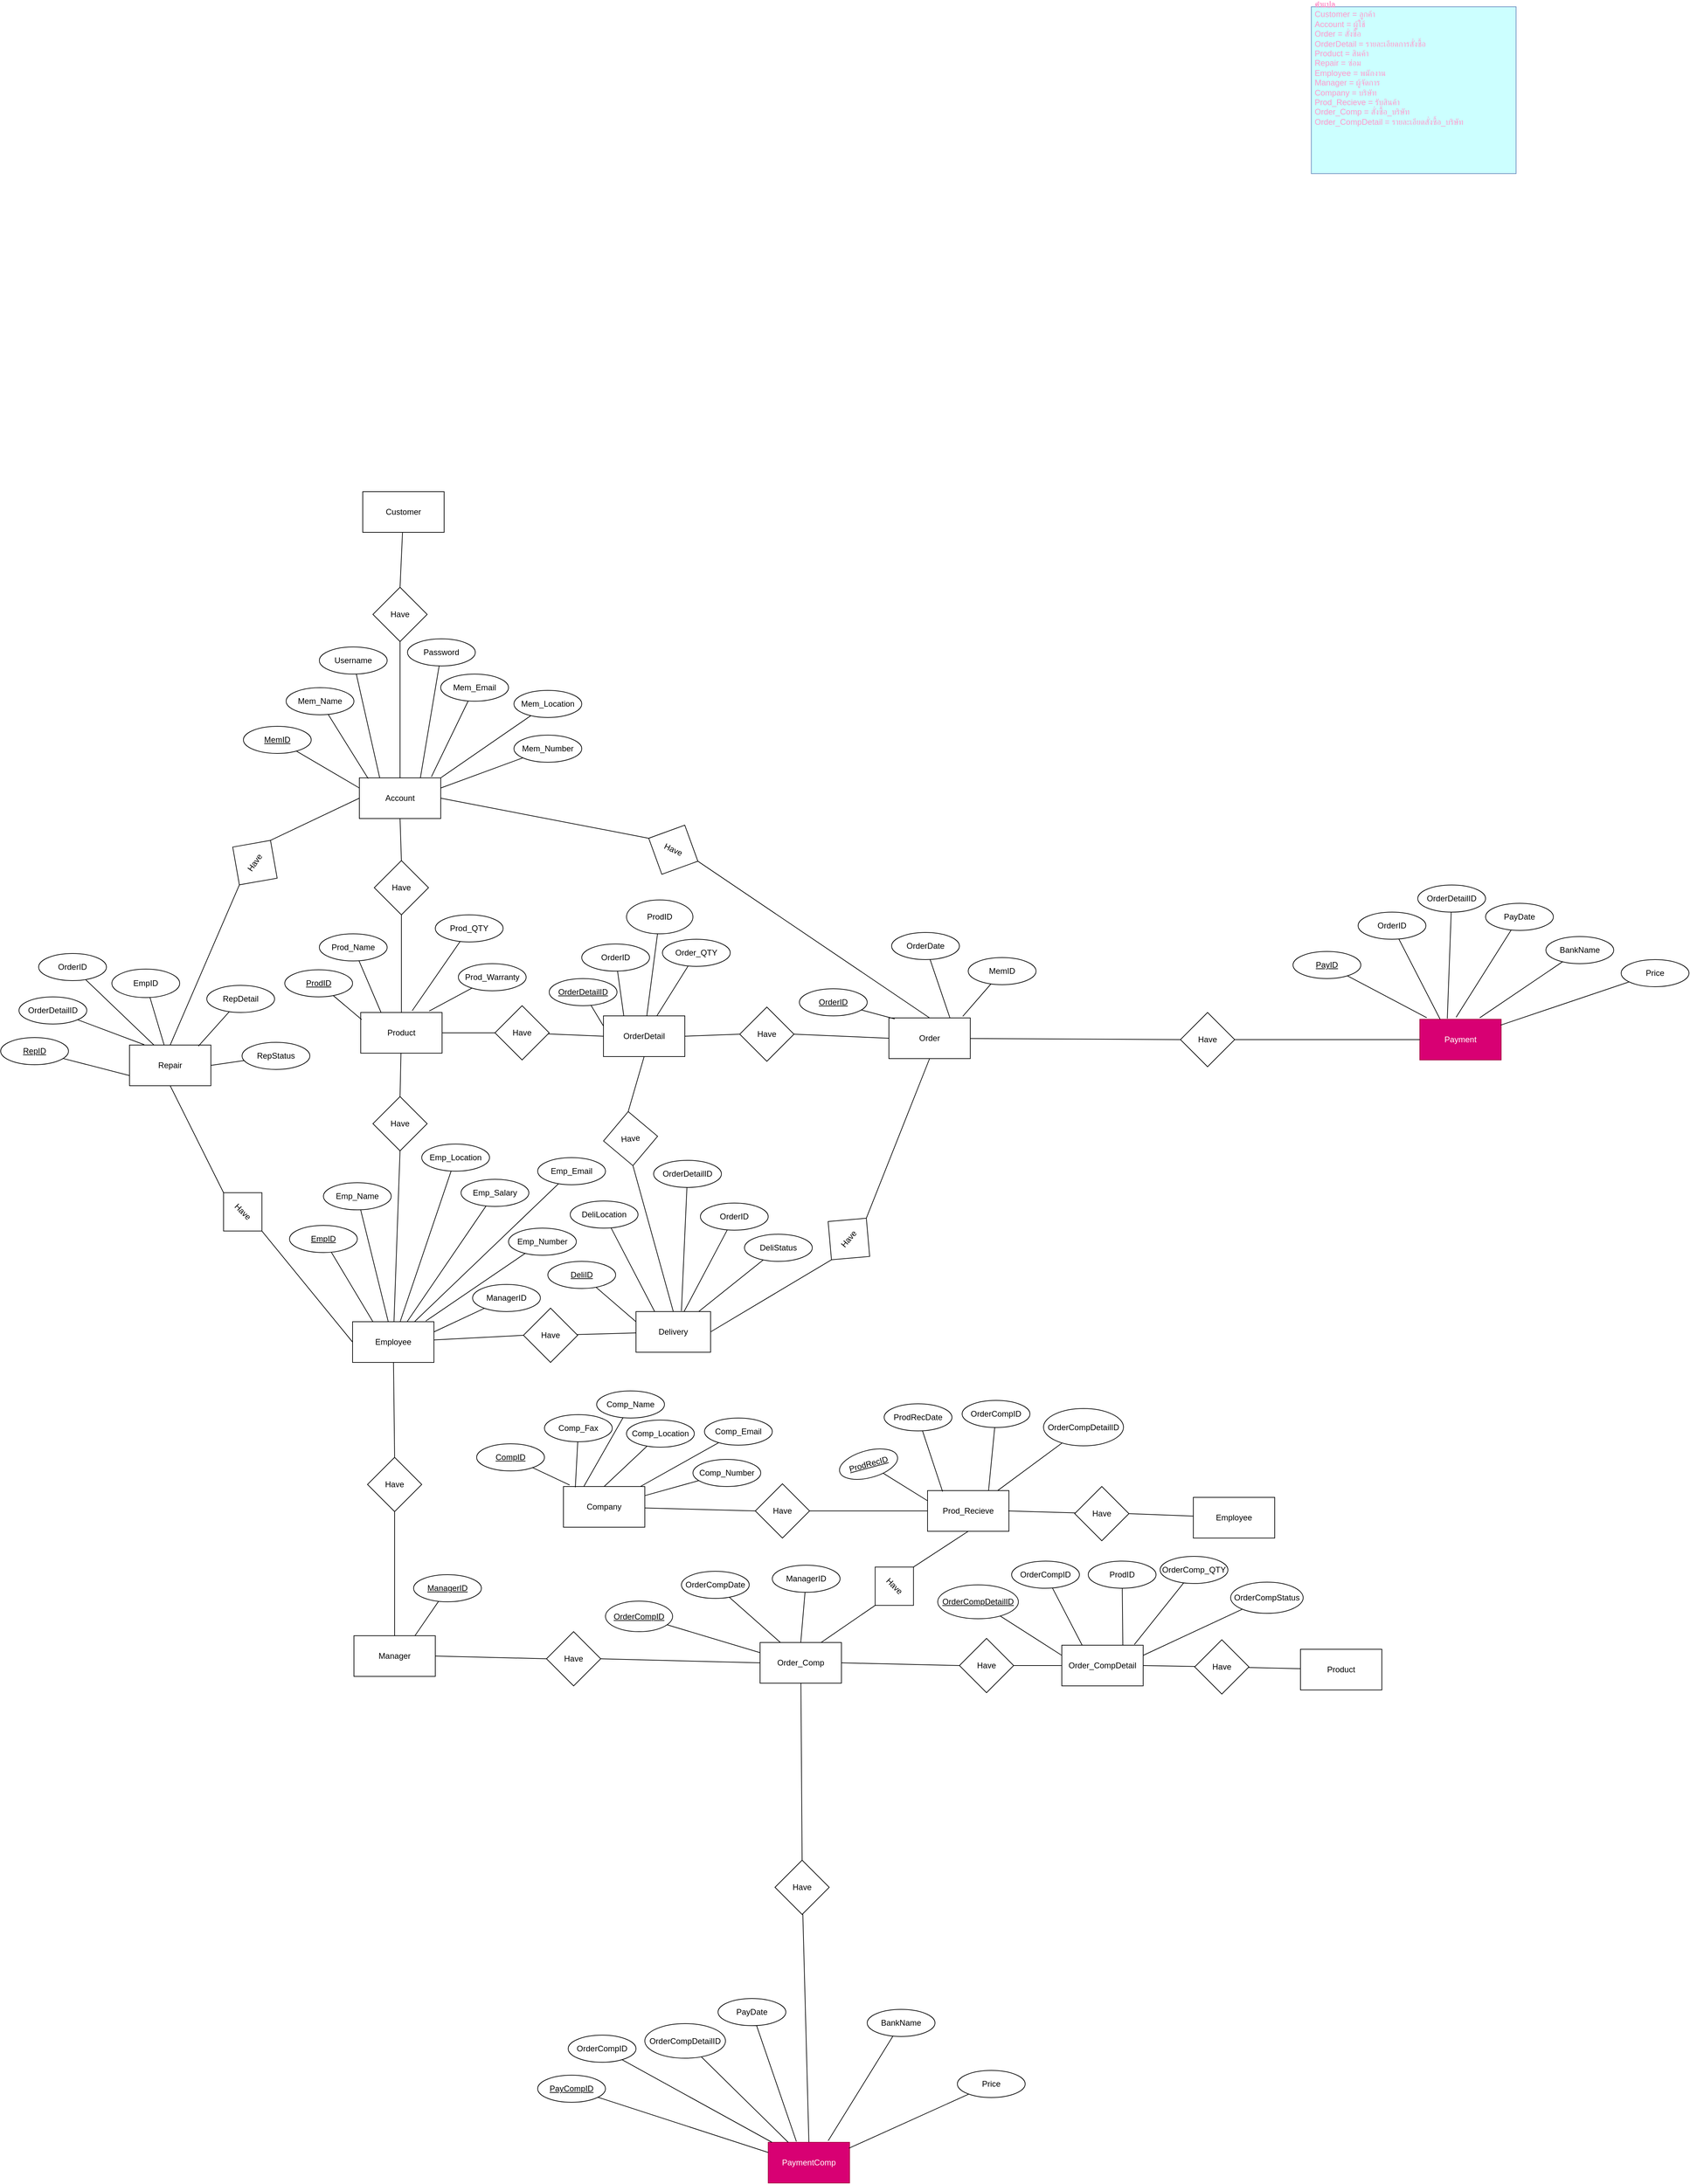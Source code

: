 <mxfile version="14.5.1" type="github">
  <diagram id="R2lEEEUBdFMjLlhIrx00" name="Page-1">
    <mxGraphModel dx="1768" dy="404" grid="0" gridSize="10" guides="1" tooltips="1" connect="1" arrows="1" fold="1" page="1" pageScale="1" pageWidth="850" pageHeight="1100" math="0" shadow="0" extFonts="Permanent Marker^https://fonts.googleapis.com/css?family=Permanent+Marker">
      <root>
        <mxCell id="0" />
        <mxCell id="1" parent="0" />
        <mxCell id="erzUi001Izax6d6wpw4E-4" style="rounded=0;orthogonalLoop=1;jettySize=auto;html=1;entryX=0.5;entryY=0;entryDx=0;entryDy=0;endArrow=none;endFill=0;" parent="1" source="erzUi001Izax6d6wpw4E-1" target="erzUi001Izax6d6wpw4E-2" edge="1">
          <mxGeometry relative="1" as="geometry" />
        </mxCell>
        <mxCell id="erzUi001Izax6d6wpw4E-1" value="Customer" style="rounded=0;whiteSpace=wrap;html=1;" parent="1" vertex="1">
          <mxGeometry x="102" y="1683" width="120" height="60" as="geometry" />
        </mxCell>
        <mxCell id="erzUi001Izax6d6wpw4E-5" style="edgeStyle=none;rounded=0;orthogonalLoop=1;jettySize=auto;html=1;endArrow=none;endFill=0;exitX=0.5;exitY=1;exitDx=0;exitDy=0;" parent="1" source="erzUi001Izax6d6wpw4E-2" target="erzUi001Izax6d6wpw4E-3" edge="1">
          <mxGeometry relative="1" as="geometry" />
        </mxCell>
        <mxCell id="erzUi001Izax6d6wpw4E-2" value="Have" style="rhombus;whiteSpace=wrap;html=1;" parent="1" vertex="1">
          <mxGeometry x="117" y="1824" width="80" height="80" as="geometry" />
        </mxCell>
        <mxCell id="erzUi001Izax6d6wpw4E-24" style="edgeStyle=none;rounded=0;orthogonalLoop=1;jettySize=auto;html=1;entryX=0;entryY=0.5;entryDx=0;entryDy=0;endArrow=none;endFill=0;exitX=1;exitY=0.5;exitDx=0;exitDy=0;" parent="1" source="erzUi001Izax6d6wpw4E-3" target="erzUi001Izax6d6wpw4E-23" edge="1">
          <mxGeometry relative="1" as="geometry">
            <mxPoint x="283" y="2193" as="sourcePoint" />
          </mxGeometry>
        </mxCell>
        <mxCell id="ENSn6PP0rPi9htedMr6S-6" style="edgeStyle=none;rounded=0;orthogonalLoop=1;jettySize=auto;html=1;entryX=0.5;entryY=0;entryDx=0;entryDy=0;endArrow=none;endFill=0;exitX=0.5;exitY=1;exitDx=0;exitDy=0;" parent="1" source="erzUi001Izax6d6wpw4E-3" target="ENSn6PP0rPi9htedMr6S-5" edge="1">
          <mxGeometry relative="1" as="geometry" />
        </mxCell>
        <mxCell id="erzUi001Izax6d6wpw4E-3" value="Account" style="rounded=0;whiteSpace=wrap;html=1;" parent="1" vertex="1">
          <mxGeometry x="97" y="2105" width="120" height="60" as="geometry" />
        </mxCell>
        <mxCell id="erzUi001Izax6d6wpw4E-10" style="edgeStyle=none;rounded=0;orthogonalLoop=1;jettySize=auto;html=1;entryX=0.25;entryY=0;entryDx=0;entryDy=0;endArrow=none;endFill=0;" parent="1" source="erzUi001Izax6d6wpw4E-9" target="erzUi001Izax6d6wpw4E-3" edge="1">
          <mxGeometry relative="1" as="geometry" />
        </mxCell>
        <mxCell id="erzUi001Izax6d6wpw4E-9" value="Username" style="ellipse;whiteSpace=wrap;html=1;align=center;" parent="1" vertex="1">
          <mxGeometry x="38" y="1912" width="100" height="40" as="geometry" />
        </mxCell>
        <mxCell id="erzUi001Izax6d6wpw4E-12" style="edgeStyle=none;rounded=0;orthogonalLoop=1;jettySize=auto;html=1;entryX=0.75;entryY=0;entryDx=0;entryDy=0;endArrow=none;endFill=0;" parent="1" source="erzUi001Izax6d6wpw4E-11" target="erzUi001Izax6d6wpw4E-3" edge="1">
          <mxGeometry relative="1" as="geometry" />
        </mxCell>
        <mxCell id="erzUi001Izax6d6wpw4E-11" value="Password" style="ellipse;whiteSpace=wrap;html=1;align=center;" parent="1" vertex="1">
          <mxGeometry x="168" y="1900" width="100" height="40" as="geometry" />
        </mxCell>
        <mxCell id="erzUi001Izax6d6wpw4E-14" style="edgeStyle=none;rounded=0;orthogonalLoop=1;jettySize=auto;html=1;endArrow=none;endFill=0;entryX=0;entryY=0.25;entryDx=0;entryDy=0;" parent="1" source="erzUi001Izax6d6wpw4E-13" target="erzUi001Izax6d6wpw4E-3" edge="1">
          <mxGeometry relative="1" as="geometry">
            <mxPoint x="122" y="1963" as="targetPoint" />
            <Array as="points" />
          </mxGeometry>
        </mxCell>
        <mxCell id="erzUi001Izax6d6wpw4E-13" value="MemID" style="ellipse;whiteSpace=wrap;html=1;align=center;fontStyle=4" parent="1" vertex="1">
          <mxGeometry x="-74" y="2029" width="100" height="40" as="geometry" />
        </mxCell>
        <mxCell id="erzUi001Izax6d6wpw4E-16" style="edgeStyle=none;rounded=0;orthogonalLoop=1;jettySize=auto;html=1;entryX=0.886;entryY=-0.028;entryDx=0;entryDy=0;endArrow=none;endFill=0;entryPerimeter=0;" parent="1" source="erzUi001Izax6d6wpw4E-15" target="erzUi001Izax6d6wpw4E-3" edge="1">
          <mxGeometry relative="1" as="geometry" />
        </mxCell>
        <mxCell id="erzUi001Izax6d6wpw4E-15" value="Mem_Email" style="ellipse;whiteSpace=wrap;html=1;align=center;" parent="1" vertex="1">
          <mxGeometry x="217" y="1952" width="100" height="40" as="geometry" />
        </mxCell>
        <mxCell id="erzUi001Izax6d6wpw4E-18" style="edgeStyle=none;rounded=0;orthogonalLoop=1;jettySize=auto;html=1;entryX=1;entryY=0;entryDx=0;entryDy=0;endArrow=none;endFill=0;" parent="1" source="erzUi001Izax6d6wpw4E-17" target="erzUi001Izax6d6wpw4E-3" edge="1">
          <mxGeometry relative="1" as="geometry" />
        </mxCell>
        <mxCell id="erzUi001Izax6d6wpw4E-17" value="Mem_Location" style="ellipse;whiteSpace=wrap;html=1;align=center;" parent="1" vertex="1">
          <mxGeometry x="325" y="1976" width="100" height="40" as="geometry" />
        </mxCell>
        <mxCell id="erzUi001Izax6d6wpw4E-20" style="edgeStyle=none;rounded=0;orthogonalLoop=1;jettySize=auto;html=1;entryX=1;entryY=0.25;entryDx=0;entryDy=0;endArrow=none;endFill=0;" parent="1" source="erzUi001Izax6d6wpw4E-19" target="erzUi001Izax6d6wpw4E-3" edge="1">
          <mxGeometry relative="1" as="geometry" />
        </mxCell>
        <mxCell id="erzUi001Izax6d6wpw4E-19" value="Mem_Number" style="ellipse;whiteSpace=wrap;html=1;align=center;" parent="1" vertex="1">
          <mxGeometry x="325" y="2042" width="100" height="40" as="geometry" />
        </mxCell>
        <mxCell id="erzUi001Izax6d6wpw4E-22" style="edgeStyle=none;rounded=0;orthogonalLoop=1;jettySize=auto;html=1;endArrow=none;endFill=0;entryX=0.108;entryY=0.017;entryDx=0;entryDy=0;entryPerimeter=0;" parent="1" source="erzUi001Izax6d6wpw4E-21" target="erzUi001Izax6d6wpw4E-3" edge="1">
          <mxGeometry relative="1" as="geometry">
            <mxPoint x="137" y="1963" as="targetPoint" />
          </mxGeometry>
        </mxCell>
        <mxCell id="erzUi001Izax6d6wpw4E-21" value="Mem_Name" style="ellipse;whiteSpace=wrap;html=1;align=center;" parent="1" vertex="1">
          <mxGeometry x="-11" y="1972" width="100" height="40" as="geometry" />
        </mxCell>
        <mxCell id="erzUi001Izax6d6wpw4E-38" style="edgeStyle=none;rounded=0;orthogonalLoop=1;jettySize=auto;html=1;endArrow=none;endFill=0;exitX=1;exitY=0.5;exitDx=0;exitDy=0;entryX=0.5;entryY=0;entryDx=0;entryDy=0;" parent="1" source="erzUi001Izax6d6wpw4E-23" target="erzUi001Izax6d6wpw4E-37" edge="1">
          <mxGeometry relative="1" as="geometry" />
        </mxCell>
        <mxCell id="erzUi001Izax6d6wpw4E-23" value="Have" style="rhombus;whiteSpace=wrap;html=1;rotation=25;" parent="1" vertex="1">
          <mxGeometry x="520" y="2171" width="80" height="80" as="geometry" />
        </mxCell>
        <mxCell id="ENSn6PP0rPi9htedMr6S-9" style="edgeStyle=none;rounded=0;orthogonalLoop=1;jettySize=auto;html=1;entryX=0;entryY=0.5;entryDx=0;entryDy=0;endArrow=none;endFill=0;" parent="1" source="erzUi001Izax6d6wpw4E-25" target="ENSn6PP0rPi9htedMr6S-8" edge="1">
          <mxGeometry relative="1" as="geometry" />
        </mxCell>
        <mxCell id="M6LT8KvtsGDRZ_WIEE-e-6" style="rounded=0;orthogonalLoop=1;jettySize=auto;html=1;entryX=0.5;entryY=0;entryDx=0;entryDy=0;endArrow=none;endFill=0;" parent="1" source="erzUi001Izax6d6wpw4E-25" target="M6LT8KvtsGDRZ_WIEE-e-3" edge="1">
          <mxGeometry relative="1" as="geometry">
            <mxPoint x="144" y="1972" as="targetPoint" />
          </mxGeometry>
        </mxCell>
        <mxCell id="erzUi001Izax6d6wpw4E-25" value="Product" style="rounded=0;whiteSpace=wrap;html=1;" parent="1" vertex="1">
          <mxGeometry x="99" y="2451" width="120" height="60" as="geometry" />
        </mxCell>
        <mxCell id="erzUi001Izax6d6wpw4E-29" style="edgeStyle=none;rounded=0;orthogonalLoop=1;jettySize=auto;html=1;entryX=0.011;entryY=0.172;entryDx=0;entryDy=0;entryPerimeter=0;endArrow=none;endFill=0;" parent="1" source="erzUi001Izax6d6wpw4E-28" target="erzUi001Izax6d6wpw4E-25" edge="1">
          <mxGeometry relative="1" as="geometry" />
        </mxCell>
        <mxCell id="erzUi001Izax6d6wpw4E-28" value="ProdID" style="ellipse;whiteSpace=wrap;html=1;align=center;fontStyle=4" parent="1" vertex="1">
          <mxGeometry x="-13" y="2388" width="100" height="40" as="geometry" />
        </mxCell>
        <mxCell id="erzUi001Izax6d6wpw4E-31" style="edgeStyle=none;rounded=0;orthogonalLoop=1;jettySize=auto;html=1;entryX=0.25;entryY=0;entryDx=0;entryDy=0;endArrow=none;endFill=0;" parent="1" source="erzUi001Izax6d6wpw4E-30" target="erzUi001Izax6d6wpw4E-25" edge="1">
          <mxGeometry relative="1" as="geometry" />
        </mxCell>
        <mxCell id="erzUi001Izax6d6wpw4E-30" value="Prod_Name" style="ellipse;whiteSpace=wrap;html=1;align=center;fontStyle=0" parent="1" vertex="1">
          <mxGeometry x="38" y="2335" width="100" height="40" as="geometry" />
        </mxCell>
        <mxCell id="erzUi001Izax6d6wpw4E-33" style="edgeStyle=none;rounded=0;orthogonalLoop=1;jettySize=auto;html=1;entryX=0.633;entryY=-0.044;entryDx=0;entryDy=0;entryPerimeter=0;endArrow=none;endFill=0;" parent="1" source="erzUi001Izax6d6wpw4E-32" target="erzUi001Izax6d6wpw4E-25" edge="1">
          <mxGeometry relative="1" as="geometry" />
        </mxCell>
        <mxCell id="erzUi001Izax6d6wpw4E-32" value="Prod_QTY" style="ellipse;whiteSpace=wrap;html=1;align=center;fontStyle=0" parent="1" vertex="1">
          <mxGeometry x="209" y="2307" width="100" height="40" as="geometry" />
        </mxCell>
        <mxCell id="erzUi001Izax6d6wpw4E-35" style="edgeStyle=none;rounded=0;orthogonalLoop=1;jettySize=auto;html=1;entryX=0.842;entryY=-0.036;entryDx=0;entryDy=0;entryPerimeter=0;endArrow=none;endFill=0;" parent="1" source="erzUi001Izax6d6wpw4E-34" target="erzUi001Izax6d6wpw4E-25" edge="1">
          <mxGeometry relative="1" as="geometry" />
        </mxCell>
        <mxCell id="erzUi001Izax6d6wpw4E-34" value="Prod_Warranty" style="ellipse;whiteSpace=wrap;html=1;align=center;fontStyle=0" parent="1" vertex="1">
          <mxGeometry x="243" y="2379" width="100" height="40" as="geometry" />
        </mxCell>
        <mxCell id="ENSn6PP0rPi9htedMr6S-3" style="rounded=0;orthogonalLoop=1;jettySize=auto;html=1;endArrow=none;endFill=0;entryX=1;entryY=0.5;entryDx=0;entryDy=0;exitX=0;exitY=0.5;exitDx=0;exitDy=0;" parent="1" source="erzUi001Izax6d6wpw4E-37" target="ENSn6PP0rPi9htedMr6S-2" edge="1">
          <mxGeometry relative="1" as="geometry" />
        </mxCell>
        <mxCell id="xquN6lEqvl1txp3sHEv1-3" style="rounded=0;orthogonalLoop=1;jettySize=auto;html=1;entryX=0;entryY=0.5;entryDx=0;entryDy=0;endArrow=none;endFill=0;" edge="1" parent="1" source="erzUi001Izax6d6wpw4E-37" target="xquN6lEqvl1txp3sHEv1-2">
          <mxGeometry relative="1" as="geometry" />
        </mxCell>
        <mxCell id="erzUi001Izax6d6wpw4E-37" value="Order" style="rounded=0;whiteSpace=wrap;html=1;" parent="1" vertex="1">
          <mxGeometry x="878" y="2459" width="120" height="60" as="geometry" />
        </mxCell>
        <mxCell id="erzUi001Izax6d6wpw4E-45" style="edgeStyle=none;rounded=0;orthogonalLoop=1;jettySize=auto;html=1;entryX=0.072;entryY=0.025;entryDx=0;entryDy=0;endArrow=none;endFill=0;entryPerimeter=0;" parent="1" source="erzUi001Izax6d6wpw4E-43" target="erzUi001Izax6d6wpw4E-37" edge="1">
          <mxGeometry relative="1" as="geometry" />
        </mxCell>
        <mxCell id="erzUi001Izax6d6wpw4E-43" value="OrderID" style="ellipse;whiteSpace=wrap;html=1;align=center;fontStyle=4" parent="1" vertex="1">
          <mxGeometry x="746" y="2416" width="100" height="40" as="geometry" />
        </mxCell>
        <mxCell id="erzUi001Izax6d6wpw4E-46" style="edgeStyle=none;rounded=0;orthogonalLoop=1;jettySize=auto;html=1;entryX=0.75;entryY=0;entryDx=0;entryDy=0;endArrow=none;endFill=0;" parent="1" source="erzUi001Izax6d6wpw4E-44" target="erzUi001Izax6d6wpw4E-37" edge="1">
          <mxGeometry relative="1" as="geometry" />
        </mxCell>
        <mxCell id="erzUi001Izax6d6wpw4E-44" value="OrderDate" style="ellipse;whiteSpace=wrap;html=1;align=center;fontStyle=0" parent="1" vertex="1">
          <mxGeometry x="882" y="2333" width="100" height="40" as="geometry" />
        </mxCell>
        <mxCell id="erzUi001Izax6d6wpw4E-48" style="edgeStyle=none;rounded=0;orthogonalLoop=1;jettySize=auto;html=1;entryX=0.908;entryY=-0.039;entryDx=0;entryDy=0;endArrow=none;endFill=0;entryPerimeter=0;" parent="1" source="erzUi001Izax6d6wpw4E-47" target="erzUi001Izax6d6wpw4E-37" edge="1">
          <mxGeometry relative="1" as="geometry" />
        </mxCell>
        <mxCell id="erzUi001Izax6d6wpw4E-47" value="MemID" style="ellipse;whiteSpace=wrap;html=1;align=center;fontStyle=0" parent="1" vertex="1">
          <mxGeometry x="995" y="2370" width="100" height="40" as="geometry" />
        </mxCell>
        <mxCell id="WizGwZLBX3iZ27yXYLyq-36" style="edgeStyle=none;rounded=0;orthogonalLoop=1;jettySize=auto;html=1;entryX=0.5;entryY=0;entryDx=0;entryDy=0;endArrow=none;endFill=0;exitX=0.5;exitY=1;exitDx=0;exitDy=0;" parent="1" source="ENSn6PP0rPi9htedMr6S-1" target="WizGwZLBX3iZ27yXYLyq-35" edge="1">
          <mxGeometry relative="1" as="geometry" />
        </mxCell>
        <mxCell id="ENSn6PP0rPi9htedMr6S-1" value="OrderDetail" style="rounded=0;whiteSpace=wrap;html=1;" parent="1" vertex="1">
          <mxGeometry x="457" y="2456" width="120" height="60" as="geometry" />
        </mxCell>
        <mxCell id="ENSn6PP0rPi9htedMr6S-4" style="edgeStyle=none;rounded=0;orthogonalLoop=1;jettySize=auto;html=1;endArrow=none;endFill=0;entryX=1;entryY=0.5;entryDx=0;entryDy=0;exitX=0;exitY=0.5;exitDx=0;exitDy=0;" parent="1" source="ENSn6PP0rPi9htedMr6S-2" target="ENSn6PP0rPi9htedMr6S-1" edge="1">
          <mxGeometry relative="1" as="geometry" />
        </mxCell>
        <mxCell id="ENSn6PP0rPi9htedMr6S-2" value="Have" style="rhombus;whiteSpace=wrap;html=1;rotation=0;" parent="1" vertex="1">
          <mxGeometry x="658" y="2443" width="80" height="80" as="geometry" />
        </mxCell>
        <mxCell id="ENSn6PP0rPi9htedMr6S-7" style="edgeStyle=none;rounded=0;orthogonalLoop=1;jettySize=auto;html=1;entryX=0.5;entryY=0;entryDx=0;entryDy=0;endArrow=none;endFill=0;exitX=0.5;exitY=1;exitDx=0;exitDy=0;" parent="1" source="ENSn6PP0rPi9htedMr6S-5" target="erzUi001Izax6d6wpw4E-25" edge="1">
          <mxGeometry relative="1" as="geometry" />
        </mxCell>
        <mxCell id="ENSn6PP0rPi9htedMr6S-5" value="Have" style="rhombus;whiteSpace=wrap;html=1;" parent="1" vertex="1">
          <mxGeometry x="119" y="2227" width="80" height="80" as="geometry" />
        </mxCell>
        <mxCell id="ENSn6PP0rPi9htedMr6S-10" style="edgeStyle=none;rounded=0;orthogonalLoop=1;jettySize=auto;html=1;entryX=0;entryY=0.5;entryDx=0;entryDy=0;endArrow=none;endFill=0;" parent="1" source="ENSn6PP0rPi9htedMr6S-8" target="ENSn6PP0rPi9htedMr6S-1" edge="1">
          <mxGeometry relative="1" as="geometry" />
        </mxCell>
        <mxCell id="ENSn6PP0rPi9htedMr6S-8" value="Have" style="rhombus;whiteSpace=wrap;html=1;" parent="1" vertex="1">
          <mxGeometry x="297" y="2441" width="80" height="80" as="geometry" />
        </mxCell>
        <mxCell id="ENSn6PP0rPi9htedMr6S-14" style="edgeStyle=none;rounded=0;orthogonalLoop=1;jettySize=auto;html=1;entryX=0.25;entryY=0;entryDx=0;entryDy=0;endArrow=none;endFill=0;" parent="1" source="ENSn6PP0rPi9htedMr6S-11" target="ENSn6PP0rPi9htedMr6S-1" edge="1">
          <mxGeometry relative="1" as="geometry" />
        </mxCell>
        <mxCell id="ENSn6PP0rPi9htedMr6S-11" value="OrderID" style="ellipse;whiteSpace=wrap;html=1;align=center;fontStyle=0" parent="1" vertex="1">
          <mxGeometry x="425" y="2350" width="100" height="40" as="geometry" />
        </mxCell>
        <mxCell id="ENSn6PP0rPi9htedMr6S-13" style="edgeStyle=none;rounded=0;orthogonalLoop=1;jettySize=auto;html=1;entryX=0;entryY=0.25;entryDx=0;entryDy=0;endArrow=none;endFill=0;" parent="1" source="ENSn6PP0rPi9htedMr6S-12" target="ENSn6PP0rPi9htedMr6S-1" edge="1">
          <mxGeometry relative="1" as="geometry" />
        </mxCell>
        <mxCell id="ENSn6PP0rPi9htedMr6S-12" value="OrderDetailID" style="ellipse;whiteSpace=wrap;html=1;align=center;fontStyle=4" parent="1" vertex="1">
          <mxGeometry x="377" y="2401" width="100" height="40" as="geometry" />
        </mxCell>
        <mxCell id="ENSn6PP0rPi9htedMr6S-18" style="edgeStyle=none;rounded=0;orthogonalLoop=1;jettySize=auto;html=1;endArrow=none;endFill=0;" parent="1" source="ENSn6PP0rPi9htedMr6S-15" target="ENSn6PP0rPi9htedMr6S-1" edge="1">
          <mxGeometry relative="1" as="geometry" />
        </mxCell>
        <mxCell id="ENSn6PP0rPi9htedMr6S-15" value="Order_QTY" style="ellipse;whiteSpace=wrap;html=1;align=center;fontStyle=0" parent="1" vertex="1">
          <mxGeometry x="544" y="2343" width="100" height="40" as="geometry" />
        </mxCell>
        <mxCell id="ENSn6PP0rPi9htedMr6S-17" style="edgeStyle=none;rounded=0;orthogonalLoop=1;jettySize=auto;html=1;endArrow=none;endFill=0;" parent="1" source="ENSn6PP0rPi9htedMr6S-16" target="ENSn6PP0rPi9htedMr6S-1" edge="1">
          <mxGeometry relative="1" as="geometry" />
        </mxCell>
        <mxCell id="ENSn6PP0rPi9htedMr6S-16" value="ProdID" style="ellipse;whiteSpace=wrap;html=1;align=center;fontStyle=0" parent="1" vertex="1">
          <mxGeometry x="491" y="2285" width="98" height="50" as="geometry" />
        </mxCell>
        <mxCell id="M6LT8KvtsGDRZ_WIEE-e-7" style="edgeStyle=none;rounded=0;orthogonalLoop=1;jettySize=auto;html=1;endArrow=none;endFill=0;entryX=0.5;entryY=1;entryDx=0;entryDy=0;" parent="1" source="ENSn6PP0rPi9htedMr6S-20" target="M6LT8KvtsGDRZ_WIEE-e-3" edge="1">
          <mxGeometry relative="1" as="geometry">
            <mxPoint x="142" y="2410" as="targetPoint" />
          </mxGeometry>
        </mxCell>
        <mxCell id="M6LT8KvtsGDRZ_WIEE-e-23" style="edgeStyle=none;rounded=0;orthogonalLoop=1;jettySize=auto;html=1;endArrow=none;endFill=0;entryX=0.5;entryY=0;entryDx=0;entryDy=0;" parent="1" source="ENSn6PP0rPi9htedMr6S-20" target="M6LT8KvtsGDRZ_WIEE-e-22" edge="1">
          <mxGeometry relative="1" as="geometry">
            <mxPoint x="149" y="3038" as="targetPoint" />
          </mxGeometry>
        </mxCell>
        <mxCell id="M6LT8KvtsGDRZ_WIEE-e-79" style="edgeStyle=none;rounded=0;orthogonalLoop=1;jettySize=auto;html=1;entryX=0;entryY=0.5;entryDx=0;entryDy=0;endArrow=none;endFill=0;" parent="1" source="ENSn6PP0rPi9htedMr6S-20" target="M6LT8KvtsGDRZ_WIEE-e-78" edge="1">
          <mxGeometry relative="1" as="geometry" />
        </mxCell>
        <mxCell id="ENSn6PP0rPi9htedMr6S-20" value="Employee" style="rounded=0;whiteSpace=wrap;html=1;" parent="1" vertex="1">
          <mxGeometry x="87" y="2907" width="120" height="60" as="geometry" />
        </mxCell>
        <mxCell id="M6LT8KvtsGDRZ_WIEE-e-3" value="Have" style="rhombus;whiteSpace=wrap;html=1;" parent="1" vertex="1">
          <mxGeometry x="117" y="2575" width="80" height="80" as="geometry" />
        </mxCell>
        <mxCell id="M6LT8KvtsGDRZ_WIEE-e-11" style="edgeStyle=none;rounded=0;orthogonalLoop=1;jettySize=auto;html=1;endArrow=none;endFill=0;entryX=0.25;entryY=0;entryDx=0;entryDy=0;" parent="1" source="M6LT8KvtsGDRZ_WIEE-e-8" target="ENSn6PP0rPi9htedMr6S-20" edge="1">
          <mxGeometry relative="1" as="geometry">
            <mxPoint x="-159" y="2716" as="targetPoint" />
          </mxGeometry>
        </mxCell>
        <mxCell id="M6LT8KvtsGDRZ_WIEE-e-8" value="EmpID" style="ellipse;whiteSpace=wrap;html=1;align=center;fontStyle=4" parent="1" vertex="1">
          <mxGeometry x="-6" y="2765" width="100" height="40" as="geometry" />
        </mxCell>
        <mxCell id="M6LT8KvtsGDRZ_WIEE-e-16" style="edgeStyle=none;rounded=0;orthogonalLoop=1;jettySize=auto;html=1;endArrow=none;endFill=0;" parent="1" source="M6LT8KvtsGDRZ_WIEE-e-12" target="ENSn6PP0rPi9htedMr6S-20" edge="1">
          <mxGeometry relative="1" as="geometry" />
        </mxCell>
        <mxCell id="M6LT8KvtsGDRZ_WIEE-e-12" value="Emp_Name" style="ellipse;whiteSpace=wrap;html=1;align=center;fontStyle=0" parent="1" vertex="1">
          <mxGeometry x="44" y="2702" width="100" height="40" as="geometry" />
        </mxCell>
        <mxCell id="M6LT8KvtsGDRZ_WIEE-e-17" style="edgeStyle=none;rounded=0;orthogonalLoop=1;jettySize=auto;html=1;endArrow=none;endFill=0;" parent="1" source="M6LT8KvtsGDRZ_WIEE-e-13" target="ENSn6PP0rPi9htedMr6S-20" edge="1">
          <mxGeometry relative="1" as="geometry">
            <mxPoint x="-20" y="2706" as="targetPoint" />
          </mxGeometry>
        </mxCell>
        <mxCell id="M6LT8KvtsGDRZ_WIEE-e-13" value="Emp_Location" style="ellipse;whiteSpace=wrap;html=1;align=center;fontStyle=0" parent="1" vertex="1">
          <mxGeometry x="189" y="2645" width="100" height="40" as="geometry" />
        </mxCell>
        <mxCell id="M6LT8KvtsGDRZ_WIEE-e-18" style="edgeStyle=none;rounded=0;orthogonalLoop=1;jettySize=auto;html=1;endArrow=none;endFill=0;" parent="1" source="M6LT8KvtsGDRZ_WIEE-e-14" target="ENSn6PP0rPi9htedMr6S-20" edge="1">
          <mxGeometry relative="1" as="geometry">
            <mxPoint x="277" y="2710" as="targetPoint" />
          </mxGeometry>
        </mxCell>
        <mxCell id="M6LT8KvtsGDRZ_WIEE-e-14" value="Emp_Email" style="ellipse;whiteSpace=wrap;html=1;align=center;fontStyle=0" parent="1" vertex="1">
          <mxGeometry x="360" y="2665" width="100" height="40" as="geometry" />
        </mxCell>
        <mxCell id="M6LT8KvtsGDRZ_WIEE-e-19" style="edgeStyle=none;rounded=0;orthogonalLoop=1;jettySize=auto;html=1;endArrow=none;endFill=0;entryX=0.9;entryY=-0.017;entryDx=0;entryDy=0;entryPerimeter=0;" parent="1" source="M6LT8KvtsGDRZ_WIEE-e-15" target="ENSn6PP0rPi9htedMr6S-20" edge="1">
          <mxGeometry relative="1" as="geometry">
            <mxPoint x="432" y="2727" as="targetPoint" />
          </mxGeometry>
        </mxCell>
        <mxCell id="M6LT8KvtsGDRZ_WIEE-e-15" value="Emp_Number" style="ellipse;whiteSpace=wrap;html=1;align=center;fontStyle=0" parent="1" vertex="1">
          <mxGeometry x="317" y="2769" width="100" height="40" as="geometry" />
        </mxCell>
        <mxCell id="M6LT8KvtsGDRZ_WIEE-e-21" style="edgeStyle=none;rounded=0;orthogonalLoop=1;jettySize=auto;html=1;endArrow=none;endFill=0;" parent="1" source="M6LT8KvtsGDRZ_WIEE-e-20" target="ENSn6PP0rPi9htedMr6S-20" edge="1">
          <mxGeometry relative="1" as="geometry" />
        </mxCell>
        <mxCell id="M6LT8KvtsGDRZ_WIEE-e-20" value="Emp_Salary" style="ellipse;whiteSpace=wrap;html=1;align=center;fontStyle=0" parent="1" vertex="1">
          <mxGeometry x="247" y="2697" width="100" height="40" as="geometry" />
        </mxCell>
        <mxCell id="M6LT8KvtsGDRZ_WIEE-e-24" style="edgeStyle=none;rounded=0;orthogonalLoop=1;jettySize=auto;html=1;endArrow=none;endFill=0;entryX=0.5;entryY=0;entryDx=0;entryDy=0;exitX=0.5;exitY=1;exitDx=0;exitDy=0;" parent="1" source="M6LT8KvtsGDRZ_WIEE-e-22" target="M6LT8KvtsGDRZ_WIEE-e-25" edge="1">
          <mxGeometry relative="1" as="geometry">
            <mxPoint x="144" y="3604" as="targetPoint" />
          </mxGeometry>
        </mxCell>
        <mxCell id="M6LT8KvtsGDRZ_WIEE-e-22" value="Have" style="rhombus;whiteSpace=wrap;html=1;rotation=0;" parent="1" vertex="1">
          <mxGeometry x="109" y="3107" width="80" height="80" as="geometry" />
        </mxCell>
        <mxCell id="M6LT8KvtsGDRZ_WIEE-e-67" style="edgeStyle=none;rounded=0;orthogonalLoop=1;jettySize=auto;html=1;entryX=0;entryY=0.5;entryDx=0;entryDy=0;endArrow=none;endFill=0;exitX=1;exitY=0.5;exitDx=0;exitDy=0;" parent="1" source="M6LT8KvtsGDRZ_WIEE-e-25" target="M6LT8KvtsGDRZ_WIEE-e-65" edge="1">
          <mxGeometry relative="1" as="geometry" />
        </mxCell>
        <mxCell id="M6LT8KvtsGDRZ_WIEE-e-25" value="Manager" style="rounded=0;whiteSpace=wrap;html=1;" parent="1" vertex="1">
          <mxGeometry x="89" y="3370" width="120" height="60" as="geometry" />
        </mxCell>
        <mxCell id="M6LT8KvtsGDRZ_WIEE-e-27" style="edgeStyle=none;rounded=0;orthogonalLoop=1;jettySize=auto;html=1;entryX=1;entryY=0.25;entryDx=0;entryDy=0;endArrow=none;endFill=0;" parent="1" source="M6LT8KvtsGDRZ_WIEE-e-26" target="ENSn6PP0rPi9htedMr6S-20" edge="1">
          <mxGeometry relative="1" as="geometry" />
        </mxCell>
        <mxCell id="M6LT8KvtsGDRZ_WIEE-e-26" value="ManagerID" style="ellipse;whiteSpace=wrap;html=1;align=center;fontStyle=0" parent="1" vertex="1">
          <mxGeometry x="264" y="2852" width="100" height="40" as="geometry" />
        </mxCell>
        <mxCell id="M6LT8KvtsGDRZ_WIEE-e-29" style="edgeStyle=none;rounded=0;orthogonalLoop=1;jettySize=auto;html=1;entryX=0.75;entryY=0;entryDx=0;entryDy=0;endArrow=none;endFill=0;" parent="1" source="M6LT8KvtsGDRZ_WIEE-e-28" target="M6LT8KvtsGDRZ_WIEE-e-25" edge="1">
          <mxGeometry relative="1" as="geometry" />
        </mxCell>
        <mxCell id="M6LT8KvtsGDRZ_WIEE-e-28" value="ManagerID" style="ellipse;whiteSpace=wrap;html=1;align=center;fontStyle=4" parent="1" vertex="1">
          <mxGeometry x="177" y="3280" width="100" height="40" as="geometry" />
        </mxCell>
        <mxCell id="M6LT8KvtsGDRZ_WIEE-e-30" value="Delivery" style="rounded=0;whiteSpace=wrap;html=1;" parent="1" vertex="1">
          <mxGeometry x="505" y="2892" width="110" height="60" as="geometry" />
        </mxCell>
        <mxCell id="M6LT8KvtsGDRZ_WIEE-e-35" style="edgeStyle=none;rounded=0;orthogonalLoop=1;jettySize=auto;html=1;entryX=0;entryY=0.25;entryDx=0;entryDy=0;endArrow=none;endFill=0;" parent="1" source="M6LT8KvtsGDRZ_WIEE-e-33" target="M6LT8KvtsGDRZ_WIEE-e-30" edge="1">
          <mxGeometry relative="1" as="geometry" />
        </mxCell>
        <mxCell id="M6LT8KvtsGDRZ_WIEE-e-33" value="DeliID" style="ellipse;whiteSpace=wrap;html=1;align=center;fontStyle=4" parent="1" vertex="1">
          <mxGeometry x="375" y="2818" width="100" height="40" as="geometry" />
        </mxCell>
        <mxCell id="M6LT8KvtsGDRZ_WIEE-e-36" style="edgeStyle=none;rounded=0;orthogonalLoop=1;jettySize=auto;html=1;endArrow=none;endFill=0;" parent="1" source="M6LT8KvtsGDRZ_WIEE-e-34" target="M6LT8KvtsGDRZ_WIEE-e-30" edge="1">
          <mxGeometry relative="1" as="geometry" />
        </mxCell>
        <mxCell id="M6LT8KvtsGDRZ_WIEE-e-34" value="OrderID" style="ellipse;whiteSpace=wrap;html=1;align=center;fontStyle=0" parent="1" vertex="1">
          <mxGeometry x="600" y="2732" width="100" height="40" as="geometry" />
        </mxCell>
        <mxCell id="M6LT8KvtsGDRZ_WIEE-e-38" style="edgeStyle=none;rounded=0;orthogonalLoop=1;jettySize=auto;html=1;endArrow=none;endFill=0;" parent="1" source="M6LT8KvtsGDRZ_WIEE-e-37" target="M6LT8KvtsGDRZ_WIEE-e-30" edge="1">
          <mxGeometry relative="1" as="geometry" />
        </mxCell>
        <mxCell id="M6LT8KvtsGDRZ_WIEE-e-37" value="DeliStatus" style="ellipse;whiteSpace=wrap;html=1;align=center;fontStyle=0" parent="1" vertex="1">
          <mxGeometry x="665" y="2778" width="100" height="40" as="geometry" />
        </mxCell>
        <mxCell id="M6LT8KvtsGDRZ_WIEE-e-41" style="edgeStyle=none;rounded=0;orthogonalLoop=1;jettySize=auto;html=1;endArrow=none;endFill=0;entryX=1;entryY=0.5;entryDx=0;entryDy=0;exitX=0;exitY=0.5;exitDx=0;exitDy=0;" parent="1" source="M6LT8KvtsGDRZ_WIEE-e-40" target="M6LT8KvtsGDRZ_WIEE-e-30" edge="1">
          <mxGeometry relative="1" as="geometry">
            <Array as="points" />
          </mxGeometry>
        </mxCell>
        <mxCell id="M6LT8KvtsGDRZ_WIEE-e-42" style="edgeStyle=none;rounded=0;orthogonalLoop=1;jettySize=auto;html=1;endArrow=none;endFill=0;entryX=0.5;entryY=1;entryDx=0;entryDy=0;exitX=1;exitY=0.5;exitDx=0;exitDy=0;" parent="1" source="M6LT8KvtsGDRZ_WIEE-e-40" target="erzUi001Izax6d6wpw4E-37" edge="1">
          <mxGeometry relative="1" as="geometry">
            <mxPoint x="1155" y="2890.333" as="targetPoint" />
          </mxGeometry>
        </mxCell>
        <mxCell id="M6LT8KvtsGDRZ_WIEE-e-40" value="Have" style="rhombus;whiteSpace=wrap;html=1;rotation=-50;" parent="1" vertex="1">
          <mxGeometry x="779" y="2745" width="80" height="80" as="geometry" />
        </mxCell>
        <mxCell id="M6LT8KvtsGDRZ_WIEE-e-44" style="edgeStyle=none;rounded=0;orthogonalLoop=1;jettySize=auto;html=1;entryX=0.609;entryY=-0.017;entryDx=0;entryDy=0;entryPerimeter=0;endArrow=none;endFill=0;" parent="1" source="M6LT8KvtsGDRZ_WIEE-e-43" target="M6LT8KvtsGDRZ_WIEE-e-30" edge="1">
          <mxGeometry relative="1" as="geometry" />
        </mxCell>
        <mxCell id="M6LT8KvtsGDRZ_WIEE-e-43" value="OrderDetailID" style="ellipse;whiteSpace=wrap;html=1;align=center;fontStyle=0" parent="1" vertex="1">
          <mxGeometry x="531" y="2669" width="100" height="40" as="geometry" />
        </mxCell>
        <mxCell id="M6LT8KvtsGDRZ_WIEE-e-47" style="edgeStyle=none;rounded=0;orthogonalLoop=1;jettySize=auto;html=1;entryX=0.25;entryY=0;entryDx=0;entryDy=0;endArrow=none;endFill=0;" parent="1" source="M6LT8KvtsGDRZ_WIEE-e-46" target="M6LT8KvtsGDRZ_WIEE-e-30" edge="1">
          <mxGeometry relative="1" as="geometry" />
        </mxCell>
        <mxCell id="M6LT8KvtsGDRZ_WIEE-e-46" value="DeliLocation" style="ellipse;whiteSpace=wrap;html=1;align=center;fontStyle=0" parent="1" vertex="1">
          <mxGeometry x="408" y="2729" width="100" height="40" as="geometry" />
        </mxCell>
        <mxCell id="M6LT8KvtsGDRZ_WIEE-e-50" style="edgeStyle=none;rounded=0;orthogonalLoop=1;jettySize=auto;html=1;entryX=0;entryY=0.5;entryDx=0;entryDy=0;endArrow=none;endFill=0;exitX=0.5;exitY=0;exitDx=0;exitDy=0;" parent="1" source="M6LT8KvtsGDRZ_WIEE-e-52" target="M6LT8KvtsGDRZ_WIEE-e-49" edge="1">
          <mxGeometry relative="1" as="geometry">
            <mxPoint x="-153" y="2398" as="sourcePoint" />
          </mxGeometry>
        </mxCell>
        <mxCell id="M6LT8KvtsGDRZ_WIEE-e-51" style="edgeStyle=none;rounded=0;orthogonalLoop=1;jettySize=auto;html=1;endArrow=none;endFill=0;entryX=0;entryY=0.5;entryDx=0;entryDy=0;exitX=1;exitY=0.5;exitDx=0;exitDy=0;" parent="1" source="M6LT8KvtsGDRZ_WIEE-e-49" target="erzUi001Izax6d6wpw4E-3" edge="1">
          <mxGeometry relative="1" as="geometry">
            <mxPoint x="32" y="2090" as="targetPoint" />
          </mxGeometry>
        </mxCell>
        <mxCell id="M6LT8KvtsGDRZ_WIEE-e-49" value="Have" style="rhombus;whiteSpace=wrap;html=1;rotation=-55;" parent="1" vertex="1">
          <mxGeometry x="-97" y="2190" width="80" height="80" as="geometry" />
        </mxCell>
        <mxCell id="M6LT8KvtsGDRZ_WIEE-e-84" style="edgeStyle=none;rounded=0;orthogonalLoop=1;jettySize=auto;html=1;entryX=0;entryY=0.5;entryDx=0;entryDy=0;endArrow=none;endFill=0;exitX=0.5;exitY=1;exitDx=0;exitDy=0;" parent="1" source="M6LT8KvtsGDRZ_WIEE-e-52" target="M6LT8KvtsGDRZ_WIEE-e-83" edge="1">
          <mxGeometry relative="1" as="geometry" />
        </mxCell>
        <mxCell id="M6LT8KvtsGDRZ_WIEE-e-52" value="Repair" style="rounded=0;whiteSpace=wrap;html=1;" parent="1" vertex="1">
          <mxGeometry x="-242" y="2499" width="120" height="60" as="geometry" />
        </mxCell>
        <mxCell id="M6LT8KvtsGDRZ_WIEE-e-55" style="edgeStyle=none;rounded=0;orthogonalLoop=1;jettySize=auto;html=1;endArrow=none;endFill=0;entryX=0;entryY=0.75;entryDx=0;entryDy=0;" parent="1" source="M6LT8KvtsGDRZ_WIEE-e-54" target="M6LT8KvtsGDRZ_WIEE-e-52" edge="1">
          <mxGeometry relative="1" as="geometry" />
        </mxCell>
        <mxCell id="M6LT8KvtsGDRZ_WIEE-e-54" value="RepID" style="ellipse;whiteSpace=wrap;html=1;align=center;fontStyle=4" parent="1" vertex="1">
          <mxGeometry x="-432" y="2488" width="100" height="40" as="geometry" />
        </mxCell>
        <mxCell id="M6LT8KvtsGDRZ_WIEE-e-57" style="edgeStyle=none;rounded=0;orthogonalLoop=1;jettySize=auto;html=1;entryX=1;entryY=0.5;entryDx=0;entryDy=0;endArrow=none;endFill=0;" parent="1" source="M6LT8KvtsGDRZ_WIEE-e-56" target="M6LT8KvtsGDRZ_WIEE-e-52" edge="1">
          <mxGeometry relative="1" as="geometry" />
        </mxCell>
        <mxCell id="M6LT8KvtsGDRZ_WIEE-e-56" value="RepStatus" style="ellipse;whiteSpace=wrap;html=1;align=center;fontStyle=0" parent="1" vertex="1">
          <mxGeometry x="-76" y="2495" width="100" height="40" as="geometry" />
        </mxCell>
        <mxCell id="M6LT8KvtsGDRZ_WIEE-e-60" style="edgeStyle=none;rounded=0;orthogonalLoop=1;jettySize=auto;html=1;endArrow=none;endFill=0;" parent="1" source="M6LT8KvtsGDRZ_WIEE-e-58" target="M6LT8KvtsGDRZ_WIEE-e-52" edge="1">
          <mxGeometry relative="1" as="geometry" />
        </mxCell>
        <mxCell id="M6LT8KvtsGDRZ_WIEE-e-58" value="EmpID" style="ellipse;whiteSpace=wrap;html=1;align=center;fontStyle=0" parent="1" vertex="1">
          <mxGeometry x="-268" y="2387" width="100" height="42" as="geometry" />
        </mxCell>
        <mxCell id="M6LT8KvtsGDRZ_WIEE-e-64" style="edgeStyle=none;rounded=0;orthogonalLoop=1;jettySize=auto;html=1;entryX=0.3;entryY=0;entryDx=0;entryDy=0;endArrow=none;endFill=0;entryPerimeter=0;" parent="1" source="M6LT8KvtsGDRZ_WIEE-e-61" target="M6LT8KvtsGDRZ_WIEE-e-52" edge="1">
          <mxGeometry relative="1" as="geometry" />
        </mxCell>
        <mxCell id="M6LT8KvtsGDRZ_WIEE-e-61" value="OrderID" style="ellipse;whiteSpace=wrap;html=1;align=center;fontStyle=0" parent="1" vertex="1">
          <mxGeometry x="-376" y="2364" width="100" height="40" as="geometry" />
        </mxCell>
        <mxCell id="M6LT8KvtsGDRZ_WIEE-e-63" style="edgeStyle=none;rounded=0;orthogonalLoop=1;jettySize=auto;html=1;entryX=0.181;entryY=-0.008;entryDx=0;entryDy=0;endArrow=none;endFill=0;entryPerimeter=0;" parent="1" source="M6LT8KvtsGDRZ_WIEE-e-62" target="M6LT8KvtsGDRZ_WIEE-e-52" edge="1">
          <mxGeometry relative="1" as="geometry" />
        </mxCell>
        <mxCell id="M6LT8KvtsGDRZ_WIEE-e-62" value="OrderDetailID" style="ellipse;whiteSpace=wrap;html=1;align=center;fontStyle=0" parent="1" vertex="1">
          <mxGeometry x="-405" y="2428" width="100" height="40" as="geometry" />
        </mxCell>
        <mxCell id="M6LT8KvtsGDRZ_WIEE-e-70" style="edgeStyle=none;rounded=0;orthogonalLoop=1;jettySize=auto;html=1;entryX=0;entryY=0.5;entryDx=0;entryDy=0;endArrow=none;endFill=0;exitX=1;exitY=0.5;exitDx=0;exitDy=0;" parent="1" source="M6LT8KvtsGDRZ_WIEE-e-65" target="M6LT8KvtsGDRZ_WIEE-e-68" edge="1">
          <mxGeometry relative="1" as="geometry" />
        </mxCell>
        <mxCell id="M6LT8KvtsGDRZ_WIEE-e-65" value="Have" style="rhombus;whiteSpace=wrap;html=1;rotation=0;" parent="1" vertex="1">
          <mxGeometry x="373" y="3364" width="80" height="80" as="geometry" />
        </mxCell>
        <mxCell id="M6LT8KvtsGDRZ_WIEE-e-74" style="edgeStyle=none;rounded=0;orthogonalLoop=1;jettySize=auto;html=1;entryX=0;entryY=0.5;entryDx=0;entryDy=0;endArrow=none;endFill=0;" parent="1" target="M6LT8KvtsGDRZ_WIEE-e-73" edge="1">
          <mxGeometry relative="1" as="geometry">
            <mxPoint x="808" y="3410" as="sourcePoint" />
          </mxGeometry>
        </mxCell>
        <mxCell id="xquN6lEqvl1txp3sHEv1-16" style="edgeStyle=none;rounded=0;orthogonalLoop=1;jettySize=auto;html=1;entryX=0.5;entryY=0;entryDx=0;entryDy=0;endArrow=none;endFill=0;" edge="1" parent="1" source="M6LT8KvtsGDRZ_WIEE-e-68" target="xquN6lEqvl1txp3sHEv1-15">
          <mxGeometry relative="1" as="geometry" />
        </mxCell>
        <mxCell id="M6LT8KvtsGDRZ_WIEE-e-68" value="Order_Comp" style="rounded=0;whiteSpace=wrap;html=1;" parent="1" vertex="1">
          <mxGeometry x="688" y="3380" width="120" height="60" as="geometry" />
        </mxCell>
        <mxCell id="M6LT8KvtsGDRZ_WIEE-e-77" style="edgeStyle=none;rounded=0;orthogonalLoop=1;jettySize=auto;html=1;entryX=0;entryY=0.5;entryDx=0;entryDy=0;endArrow=none;endFill=0;" parent="1" source="M6LT8KvtsGDRZ_WIEE-e-73" target="M6LT8KvtsGDRZ_WIEE-e-76" edge="1">
          <mxGeometry relative="1" as="geometry" />
        </mxCell>
        <mxCell id="M6LT8KvtsGDRZ_WIEE-e-73" value="Have" style="rhombus;whiteSpace=wrap;html=1;" parent="1" vertex="1">
          <mxGeometry x="982" y="3374" width="80" height="80" as="geometry" />
        </mxCell>
        <mxCell id="M6LT8KvtsGDRZ_WIEE-e-76" value="Order_CompDetail" style="rounded=0;whiteSpace=wrap;html=1;" parent="1" vertex="1">
          <mxGeometry x="1133" y="3384" width="120" height="60" as="geometry" />
        </mxCell>
        <mxCell id="M6LT8KvtsGDRZ_WIEE-e-80" style="edgeStyle=none;rounded=0;orthogonalLoop=1;jettySize=auto;html=1;endArrow=none;endFill=0;" parent="1" source="M6LT8KvtsGDRZ_WIEE-e-78" target="M6LT8KvtsGDRZ_WIEE-e-30" edge="1">
          <mxGeometry relative="1" as="geometry" />
        </mxCell>
        <mxCell id="M6LT8KvtsGDRZ_WIEE-e-78" value="Have" style="rhombus;whiteSpace=wrap;html=1;rotation=0;" parent="1" vertex="1">
          <mxGeometry x="339" y="2887" width="80" height="80" as="geometry" />
        </mxCell>
        <mxCell id="M6LT8KvtsGDRZ_WIEE-e-85" style="edgeStyle=none;rounded=0;orthogonalLoop=1;jettySize=auto;html=1;endArrow=none;endFill=0;exitX=1;exitY=0.5;exitDx=0;exitDy=0;entryX=0;entryY=0.5;entryDx=0;entryDy=0;" parent="1" source="M6LT8KvtsGDRZ_WIEE-e-83" target="ENSn6PP0rPi9htedMr6S-20" edge="1">
          <mxGeometry relative="1" as="geometry" />
        </mxCell>
        <mxCell id="M6LT8KvtsGDRZ_WIEE-e-83" value="Have" style="rhombus;whiteSpace=wrap;html=1;rotation=45;" parent="1" vertex="1">
          <mxGeometry x="-115" y="2705" width="80" height="80" as="geometry" />
        </mxCell>
        <mxCell id="M6LT8KvtsGDRZ_WIEE-e-92" style="edgeStyle=none;rounded=0;orthogonalLoop=1;jettySize=auto;html=1;endArrow=none;endFill=0;" parent="1" source="M6LT8KvtsGDRZ_WIEE-e-89" target="M6LT8KvtsGDRZ_WIEE-e-90" edge="1">
          <mxGeometry relative="1" as="geometry" />
        </mxCell>
        <mxCell id="WizGwZLBX3iZ27yXYLyq-2" style="edgeStyle=none;rounded=0;orthogonalLoop=1;jettySize=auto;html=1;endArrow=none;endFill=0;entryX=1;entryY=0.5;entryDx=0;entryDy=0;" parent="1" source="M6LT8KvtsGDRZ_WIEE-e-89" target="M6LT8KvtsGDRZ_WIEE-e-76" edge="1">
          <mxGeometry relative="1" as="geometry">
            <mxPoint x="2145" y="3991" as="targetPoint" />
          </mxGeometry>
        </mxCell>
        <mxCell id="M6LT8KvtsGDRZ_WIEE-e-89" value="Have" style="rhombus;whiteSpace=wrap;html=1;" parent="1" vertex="1">
          <mxGeometry x="1329" y="3376" width="80" height="80" as="geometry" />
        </mxCell>
        <mxCell id="M6LT8KvtsGDRZ_WIEE-e-90" value="Product" style="rounded=0;whiteSpace=wrap;html=1;" parent="1" vertex="1">
          <mxGeometry x="1485" y="3390" width="120" height="60" as="geometry" />
        </mxCell>
        <mxCell id="M6LT8KvtsGDRZ_WIEE-e-94" style="edgeStyle=none;rounded=0;orthogonalLoop=1;jettySize=auto;html=1;endArrow=none;endFill=0;entryX=0.846;entryY=0.028;entryDx=0;entryDy=0;entryPerimeter=0;" parent="1" source="M6LT8KvtsGDRZ_WIEE-e-93" target="M6LT8KvtsGDRZ_WIEE-e-52" edge="1">
          <mxGeometry relative="1" as="geometry" />
        </mxCell>
        <mxCell id="M6LT8KvtsGDRZ_WIEE-e-93" value="RepDetail" style="ellipse;whiteSpace=wrap;html=1;align=center;fontStyle=0" parent="1" vertex="1">
          <mxGeometry x="-128" y="2411" width="100" height="40" as="geometry" />
        </mxCell>
        <mxCell id="M6LT8KvtsGDRZ_WIEE-e-99" style="edgeStyle=none;rounded=0;orthogonalLoop=1;jettySize=auto;html=1;entryX=0;entryY=0.25;entryDx=0;entryDy=0;endArrow=none;endFill=0;" parent="1" source="M6LT8KvtsGDRZ_WIEE-e-95" target="M6LT8KvtsGDRZ_WIEE-e-68" edge="1">
          <mxGeometry relative="1" as="geometry" />
        </mxCell>
        <mxCell id="M6LT8KvtsGDRZ_WIEE-e-95" value="OrderCompID" style="ellipse;whiteSpace=wrap;html=1;align=center;fontStyle=4;direction=south;" parent="1" vertex="1">
          <mxGeometry x="460" y="3319" width="99" height="45" as="geometry" />
        </mxCell>
        <mxCell id="M6LT8KvtsGDRZ_WIEE-e-100" style="edgeStyle=none;rounded=0;orthogonalLoop=1;jettySize=auto;html=1;entryX=0.25;entryY=0;entryDx=0;entryDy=0;endArrow=none;endFill=0;" parent="1" source="M6LT8KvtsGDRZ_WIEE-e-96" target="M6LT8KvtsGDRZ_WIEE-e-68" edge="1">
          <mxGeometry relative="1" as="geometry" />
        </mxCell>
        <mxCell id="M6LT8KvtsGDRZ_WIEE-e-96" value="OrderCompDate" style="ellipse;whiteSpace=wrap;html=1;align=center;fontStyle=0" parent="1" vertex="1">
          <mxGeometry x="572" y="3275" width="100" height="40" as="geometry" />
        </mxCell>
        <mxCell id="M6LT8KvtsGDRZ_WIEE-e-101" style="edgeStyle=none;rounded=0;orthogonalLoop=1;jettySize=auto;html=1;entryX=0.5;entryY=0;entryDx=0;entryDy=0;endArrow=none;endFill=0;" parent="1" source="M6LT8KvtsGDRZ_WIEE-e-98" target="M6LT8KvtsGDRZ_WIEE-e-68" edge="1">
          <mxGeometry relative="1" as="geometry">
            <Array as="points" />
          </mxGeometry>
        </mxCell>
        <mxCell id="M6LT8KvtsGDRZ_WIEE-e-98" value="ManagerID" style="ellipse;whiteSpace=wrap;html=1;align=center;fontStyle=0" parent="1" vertex="1">
          <mxGeometry x="706" y="3266" width="100" height="40" as="geometry" />
        </mxCell>
        <mxCell id="M6LT8KvtsGDRZ_WIEE-e-108" style="edgeStyle=none;rounded=0;orthogonalLoop=1;jettySize=auto;html=1;entryX=0.25;entryY=0;entryDx=0;entryDy=0;endArrow=none;endFill=0;" parent="1" source="M6LT8KvtsGDRZ_WIEE-e-102" target="M6LT8KvtsGDRZ_WIEE-e-76" edge="1">
          <mxGeometry relative="1" as="geometry" />
        </mxCell>
        <mxCell id="M6LT8KvtsGDRZ_WIEE-e-102" value="OrderCompID" style="ellipse;whiteSpace=wrap;html=1;align=center;fontStyle=0" parent="1" vertex="1">
          <mxGeometry x="1059" y="3260" width="100" height="40" as="geometry" />
        </mxCell>
        <mxCell id="M6LT8KvtsGDRZ_WIEE-e-107" style="edgeStyle=none;rounded=0;orthogonalLoop=1;jettySize=auto;html=1;entryX=0;entryY=0.25;entryDx=0;entryDy=0;endArrow=none;endFill=0;" parent="1" source="M6LT8KvtsGDRZ_WIEE-e-103" target="M6LT8KvtsGDRZ_WIEE-e-76" edge="1">
          <mxGeometry relative="1" as="geometry" />
        </mxCell>
        <mxCell id="M6LT8KvtsGDRZ_WIEE-e-103" value="OrderCompDetailID" style="ellipse;whiteSpace=wrap;html=1;align=center;fontStyle=4" parent="1" vertex="1">
          <mxGeometry x="950" y="3295" width="119" height="50" as="geometry" />
        </mxCell>
        <mxCell id="M6LT8KvtsGDRZ_WIEE-e-110" style="edgeStyle=none;rounded=0;orthogonalLoop=1;jettySize=auto;html=1;entryX=0.75;entryY=0;entryDx=0;entryDy=0;endArrow=none;endFill=0;" parent="1" source="M6LT8KvtsGDRZ_WIEE-e-105" target="M6LT8KvtsGDRZ_WIEE-e-76" edge="1">
          <mxGeometry relative="1" as="geometry" />
        </mxCell>
        <mxCell id="SPYidkBg1roJyL6cvzHH-3" style="rounded=0;orthogonalLoop=1;jettySize=auto;html=1;entryX=0.892;entryY=-0.017;entryDx=0;entryDy=0;endArrow=none;endFill=0;entryPerimeter=0;" parent="1" source="M6LT8KvtsGDRZ_WIEE-e-104" target="M6LT8KvtsGDRZ_WIEE-e-76" edge="1">
          <mxGeometry relative="1" as="geometry" />
        </mxCell>
        <mxCell id="M6LT8KvtsGDRZ_WIEE-e-104" value="OrderComp_QTY" style="ellipse;whiteSpace=wrap;html=1;align=center;fontStyle=0" parent="1" vertex="1">
          <mxGeometry x="1278" y="3253" width="100" height="40" as="geometry" />
        </mxCell>
        <mxCell id="1-xyRvzv5aVjkP_2BStd-11" style="edgeStyle=none;rounded=0;orthogonalLoop=1;jettySize=auto;html=1;entryX=0;entryY=0.5;entryDx=0;entryDy=0;endArrow=none;endFill=0;" parent="1" source="M6LT8KvtsGDRZ_WIEE-e-111" target="1-xyRvzv5aVjkP_2BStd-4" edge="1">
          <mxGeometry relative="1" as="geometry" />
        </mxCell>
        <mxCell id="M6LT8KvtsGDRZ_WIEE-e-111" value="Company" style="rounded=0;whiteSpace=wrap;html=1;" parent="1" vertex="1">
          <mxGeometry x="398" y="3150" width="120" height="60" as="geometry" />
        </mxCell>
        <mxCell id="WizGwZLBX3iZ27yXYLyq-21" style="edgeStyle=none;rounded=0;orthogonalLoop=1;jettySize=auto;html=1;entryX=0.5;entryY=0;entryDx=0;entryDy=0;endArrow=none;endFill=0;exitX=0.5;exitY=1;exitDx=0;exitDy=0;" parent="1" source="M6LT8KvtsGDRZ_WIEE-e-112" target="WizGwZLBX3iZ27yXYLyq-20" edge="1">
          <mxGeometry relative="1" as="geometry" />
        </mxCell>
        <mxCell id="M6LT8KvtsGDRZ_WIEE-e-112" value="Prod_Recieve" style="rounded=0;whiteSpace=wrap;html=1;" parent="1" vertex="1">
          <mxGeometry x="935" y="3156" width="120" height="60" as="geometry" />
        </mxCell>
        <mxCell id="1-xyRvzv5aVjkP_2BStd-9" style="edgeStyle=none;rounded=0;orthogonalLoop=1;jettySize=auto;html=1;entryX=1;entryY=0.5;entryDx=0;entryDy=0;endArrow=none;endFill=0;" parent="1" source="1-xyRvzv5aVjkP_2BStd-1" target="1-xyRvzv5aVjkP_2BStd-3" edge="1">
          <mxGeometry relative="1" as="geometry" />
        </mxCell>
        <mxCell id="1-xyRvzv5aVjkP_2BStd-1" value="Employee" style="rounded=0;whiteSpace=wrap;html=1;" parent="1" vertex="1">
          <mxGeometry x="1327" y="3166" width="120" height="60" as="geometry" />
        </mxCell>
        <mxCell id="1-xyRvzv5aVjkP_2BStd-10" style="edgeStyle=none;rounded=0;orthogonalLoop=1;jettySize=auto;html=1;endArrow=none;endFill=0;entryX=0.992;entryY=0.5;entryDx=0;entryDy=0;entryPerimeter=0;" parent="1" source="1-xyRvzv5aVjkP_2BStd-3" target="M6LT8KvtsGDRZ_WIEE-e-112" edge="1">
          <mxGeometry relative="1" as="geometry">
            <mxPoint x="1125" y="3183" as="targetPoint" />
          </mxGeometry>
        </mxCell>
        <mxCell id="1-xyRvzv5aVjkP_2BStd-3" value="Have" style="rhombus;whiteSpace=wrap;html=1;" parent="1" vertex="1">
          <mxGeometry x="1152" y="3150" width="80" height="80" as="geometry" />
        </mxCell>
        <mxCell id="1-xyRvzv5aVjkP_2BStd-8" style="edgeStyle=none;rounded=0;orthogonalLoop=1;jettySize=auto;html=1;endArrow=none;endFill=0;" parent="1" source="1-xyRvzv5aVjkP_2BStd-4" target="M6LT8KvtsGDRZ_WIEE-e-112" edge="1">
          <mxGeometry relative="1" as="geometry" />
        </mxCell>
        <mxCell id="1-xyRvzv5aVjkP_2BStd-4" value="Have" style="rhombus;whiteSpace=wrap;html=1;" parent="1" vertex="1">
          <mxGeometry x="681" y="3146" width="80" height="80" as="geometry" />
        </mxCell>
        <mxCell id="1-xyRvzv5aVjkP_2BStd-13" style="edgeStyle=none;rounded=0;orthogonalLoop=1;jettySize=auto;html=1;entryX=0;entryY=0.25;entryDx=0;entryDy=0;endArrow=none;endFill=0;" parent="1" source="1-xyRvzv5aVjkP_2BStd-12" target="M6LT8KvtsGDRZ_WIEE-e-112" edge="1">
          <mxGeometry relative="1" as="geometry" />
        </mxCell>
        <mxCell id="1-xyRvzv5aVjkP_2BStd-12" value="ProdRecID" style="ellipse;whiteSpace=wrap;html=1;align=center;fontStyle=4;rotation=-15;" parent="1" vertex="1">
          <mxGeometry x="804" y="3097" width="88" height="40" as="geometry" />
        </mxCell>
        <mxCell id="1-xyRvzv5aVjkP_2BStd-15" style="edgeStyle=none;rounded=0;orthogonalLoop=1;jettySize=auto;html=1;entryX=0.185;entryY=0.025;entryDx=0;entryDy=0;entryPerimeter=0;endArrow=none;endFill=0;" parent="1" source="1-xyRvzv5aVjkP_2BStd-14" target="M6LT8KvtsGDRZ_WIEE-e-112" edge="1">
          <mxGeometry relative="1" as="geometry" />
        </mxCell>
        <mxCell id="1-xyRvzv5aVjkP_2BStd-14" value="ProdRecDate" style="ellipse;whiteSpace=wrap;html=1;align=center;fontStyle=0" parent="1" vertex="1">
          <mxGeometry x="871" y="3028" width="100" height="40" as="geometry" />
        </mxCell>
        <mxCell id="WizGwZLBX3iZ27yXYLyq-4" style="edgeStyle=none;rounded=0;orthogonalLoop=1;jettySize=auto;html=1;endArrow=none;endFill=0;entryX=0.076;entryY=-0.036;entryDx=0;entryDy=0;entryPerimeter=0;" parent="1" source="WizGwZLBX3iZ27yXYLyq-3" target="M6LT8KvtsGDRZ_WIEE-e-111" edge="1">
          <mxGeometry relative="1" as="geometry" />
        </mxCell>
        <mxCell id="WizGwZLBX3iZ27yXYLyq-3" value="CompID" style="ellipse;whiteSpace=wrap;html=1;align=center;fontStyle=4" parent="1" vertex="1">
          <mxGeometry x="270" y="3087" width="100" height="40" as="geometry" />
        </mxCell>
        <mxCell id="WizGwZLBX3iZ27yXYLyq-6" style="edgeStyle=none;rounded=0;orthogonalLoop=1;jettySize=auto;html=1;entryX=0.25;entryY=0;entryDx=0;entryDy=0;endArrow=none;endFill=0;" parent="1" source="WizGwZLBX3iZ27yXYLyq-5" target="M6LT8KvtsGDRZ_WIEE-e-111" edge="1">
          <mxGeometry relative="1" as="geometry" />
        </mxCell>
        <mxCell id="WizGwZLBX3iZ27yXYLyq-5" value="Comp_Name" style="ellipse;whiteSpace=wrap;html=1;align=center;fontStyle=0" parent="1" vertex="1">
          <mxGeometry x="447" y="3009" width="100" height="40" as="geometry" />
        </mxCell>
        <mxCell id="WizGwZLBX3iZ27yXYLyq-8" style="edgeStyle=none;rounded=0;orthogonalLoop=1;jettySize=auto;html=1;entryX=0.5;entryY=0;entryDx=0;entryDy=0;endArrow=none;endFill=0;" parent="1" source="WizGwZLBX3iZ27yXYLyq-7" target="M6LT8KvtsGDRZ_WIEE-e-111" edge="1">
          <mxGeometry relative="1" as="geometry" />
        </mxCell>
        <mxCell id="WizGwZLBX3iZ27yXYLyq-7" value="Comp_Location" style="ellipse;whiteSpace=wrap;html=1;align=center;fontStyle=0" parent="1" vertex="1">
          <mxGeometry x="491" y="3052" width="100" height="40" as="geometry" />
        </mxCell>
        <mxCell id="WizGwZLBX3iZ27yXYLyq-10" style="edgeStyle=none;rounded=0;orthogonalLoop=1;jettySize=auto;html=1;endArrow=none;endFill=0;" parent="1" source="WizGwZLBX3iZ27yXYLyq-9" target="M6LT8KvtsGDRZ_WIEE-e-111" edge="1">
          <mxGeometry relative="1" as="geometry" />
        </mxCell>
        <mxCell id="WizGwZLBX3iZ27yXYLyq-9" value="Comp_Email" style="ellipse;whiteSpace=wrap;html=1;align=center;fontStyle=0" parent="1" vertex="1">
          <mxGeometry x="606" y="3049" width="100" height="40" as="geometry" />
        </mxCell>
        <mxCell id="WizGwZLBX3iZ27yXYLyq-12" style="edgeStyle=none;rounded=0;orthogonalLoop=1;jettySize=auto;html=1;endArrow=none;endFill=0;" parent="1" source="WizGwZLBX3iZ27yXYLyq-11" target="M6LT8KvtsGDRZ_WIEE-e-111" edge="1">
          <mxGeometry relative="1" as="geometry" />
        </mxCell>
        <mxCell id="WizGwZLBX3iZ27yXYLyq-11" value="Comp_Number" style="ellipse;whiteSpace=wrap;html=1;align=center;fontStyle=0" parent="1" vertex="1">
          <mxGeometry x="589" y="3110" width="100" height="40" as="geometry" />
        </mxCell>
        <mxCell id="WizGwZLBX3iZ27yXYLyq-14" style="edgeStyle=none;rounded=0;orthogonalLoop=1;jettySize=auto;html=1;entryX=0.146;entryY=0.019;entryDx=0;entryDy=0;entryPerimeter=0;endArrow=none;endFill=0;" parent="1" source="WizGwZLBX3iZ27yXYLyq-13" target="M6LT8KvtsGDRZ_WIEE-e-111" edge="1">
          <mxGeometry relative="1" as="geometry" />
        </mxCell>
        <mxCell id="WizGwZLBX3iZ27yXYLyq-13" value="Comp_Fax" style="ellipse;whiteSpace=wrap;html=1;align=center;fontStyle=0" parent="1" vertex="1">
          <mxGeometry x="370" y="3044" width="100" height="40" as="geometry" />
        </mxCell>
        <mxCell id="WizGwZLBX3iZ27yXYLyq-31" style="edgeStyle=none;rounded=0;orthogonalLoop=1;jettySize=auto;html=1;entryX=0.75;entryY=0;entryDx=0;entryDy=0;endArrow=none;endFill=0;exitX=0.5;exitY=1;exitDx=0;exitDy=0;" parent="1" source="WizGwZLBX3iZ27yXYLyq-20" target="M6LT8KvtsGDRZ_WIEE-e-68" edge="1">
          <mxGeometry relative="1" as="geometry">
            <mxPoint x="1568" y="3790.0" as="targetPoint" />
          </mxGeometry>
        </mxCell>
        <mxCell id="WizGwZLBX3iZ27yXYLyq-20" value="Have" style="rhombus;whiteSpace=wrap;html=1;rotation=45;" parent="1" vertex="1">
          <mxGeometry x="846" y="3257" width="80" height="80" as="geometry" />
        </mxCell>
        <mxCell id="WizGwZLBX3iZ27yXYLyq-29" style="edgeStyle=none;rounded=0;orthogonalLoop=1;jettySize=auto;html=1;entryX=0.75;entryY=0;entryDx=0;entryDy=0;endArrow=none;endFill=0;" parent="1" source="WizGwZLBX3iZ27yXYLyq-26" target="M6LT8KvtsGDRZ_WIEE-e-112" edge="1">
          <mxGeometry relative="1" as="geometry" />
        </mxCell>
        <mxCell id="WizGwZLBX3iZ27yXYLyq-26" value="OrderCompID" style="ellipse;whiteSpace=wrap;html=1;align=center;fontStyle=0" parent="1" vertex="1">
          <mxGeometry x="986" y="3023" width="100" height="40" as="geometry" />
        </mxCell>
        <mxCell id="WizGwZLBX3iZ27yXYLyq-28" style="edgeStyle=none;rounded=0;orthogonalLoop=1;jettySize=auto;html=1;entryX=0.861;entryY=0.001;entryDx=0;entryDy=0;endArrow=none;endFill=0;entryPerimeter=0;" parent="1" source="WizGwZLBX3iZ27yXYLyq-27" target="M6LT8KvtsGDRZ_WIEE-e-112" edge="1">
          <mxGeometry relative="1" as="geometry" />
        </mxCell>
        <mxCell id="WizGwZLBX3iZ27yXYLyq-27" value="OrderCompDetailID" style="ellipse;whiteSpace=wrap;html=1;align=center;fontStyle=0" parent="1" vertex="1">
          <mxGeometry x="1106" y="3035" width="118" height="55" as="geometry" />
        </mxCell>
        <mxCell id="WizGwZLBX3iZ27yXYLyq-37" style="edgeStyle=none;rounded=0;orthogonalLoop=1;jettySize=auto;html=1;entryX=0.5;entryY=0;entryDx=0;entryDy=0;endArrow=none;endFill=0;exitX=0.5;exitY=1;exitDx=0;exitDy=0;" parent="1" source="WizGwZLBX3iZ27yXYLyq-35" target="M6LT8KvtsGDRZ_WIEE-e-30" edge="1">
          <mxGeometry relative="1" as="geometry" />
        </mxCell>
        <mxCell id="WizGwZLBX3iZ27yXYLyq-35" value="Have" style="rhombus;whiteSpace=wrap;html=1;rotation=-5;" parent="1" vertex="1">
          <mxGeometry x="457" y="2597" width="80" height="80" as="geometry" />
        </mxCell>
        <mxCell id="WizGwZLBX3iZ27yXYLyq-38" value="&lt;b&gt;คำแปล&lt;/b&gt;&lt;br&gt;Customer = ลูกค้า&lt;br&gt;Account = ผู้ใช้&lt;br&gt;Order = สั่งซื้อ&lt;br&gt;OrderDetail = รายละเอียดการสั่งซื้อ&lt;br&gt;Product = สินค้า&lt;br&gt;Repair = ซ่อม&lt;br&gt;Employee = พนักงาน&lt;br&gt;Manager = ผู้จัดการ&lt;br&gt;Company = บริษัท&lt;br&gt;Prod_Recieve = รับสินค้า&lt;br&gt;Order_Comp = สั่งซื้อ_บริษัท&lt;br&gt;Order_CompDetail = รายละเอียดสั่งซื้อ_บริษัท" style="text;html=1;spacing=5;spacingTop=-20;whiteSpace=wrap;overflow=hidden;rounded=0;strokeColor=#6c8ebf;fontColor=#FF99CC;fillColor=#CCFFFF;" parent="1" vertex="1">
          <mxGeometry x="1501" y="968" width="302" height="246" as="geometry" />
        </mxCell>
        <mxCell id="w98exiB8WFvRbqfGrNzW-35" style="edgeStyle=orthogonalEdgeStyle;rounded=0;orthogonalLoop=1;jettySize=auto;html=1;exitX=0.5;exitY=1;exitDx=0;exitDy=0;" parent="1" source="M6LT8KvtsGDRZ_WIEE-e-58" target="M6LT8KvtsGDRZ_WIEE-e-58" edge="1">
          <mxGeometry relative="1" as="geometry" />
        </mxCell>
        <mxCell id="M6LT8KvtsGDRZ_WIEE-e-105" value="ProdID" style="ellipse;whiteSpace=wrap;html=1;align=center;fontStyle=0" parent="1" vertex="1">
          <mxGeometry x="1172" y="3260" width="100" height="40" as="geometry" />
        </mxCell>
        <mxCell id="SPYidkBg1roJyL6cvzHH-7" style="edgeStyle=none;rounded=0;orthogonalLoop=1;jettySize=auto;html=1;entryX=1;entryY=0.25;entryDx=0;entryDy=0;endArrow=none;endFill=0;" parent="1" source="SPYidkBg1roJyL6cvzHH-4" target="M6LT8KvtsGDRZ_WIEE-e-76" edge="1">
          <mxGeometry relative="1" as="geometry" />
        </mxCell>
        <mxCell id="SPYidkBg1roJyL6cvzHH-4" value="OrderCompStatus" style="ellipse;whiteSpace=wrap;html=1;align=center;fontStyle=0" parent="1" vertex="1">
          <mxGeometry x="1382" y="3291" width="107" height="46" as="geometry" />
        </mxCell>
        <mxCell id="xquN6lEqvl1txp3sHEv1-1" value="Payment" style="rounded=0;whiteSpace=wrap;html=1;fillColor=#d80073;strokeColor=#A50040;fontColor=#ffffff;" vertex="1" parent="1">
          <mxGeometry x="1661" y="2461" width="120" height="60" as="geometry" />
        </mxCell>
        <mxCell id="xquN6lEqvl1txp3sHEv1-4" style="edgeStyle=none;rounded=0;orthogonalLoop=1;jettySize=auto;html=1;endArrow=none;endFill=0;" edge="1" parent="1" source="xquN6lEqvl1txp3sHEv1-2" target="xquN6lEqvl1txp3sHEv1-1">
          <mxGeometry relative="1" as="geometry" />
        </mxCell>
        <mxCell id="xquN6lEqvl1txp3sHEv1-2" value="Have" style="rhombus;whiteSpace=wrap;html=1;rotation=0;" vertex="1" parent="1">
          <mxGeometry x="1308" y="2451" width="80" height="80" as="geometry" />
        </mxCell>
        <mxCell id="xquN6lEqvl1txp3sHEv1-6" style="edgeStyle=none;rounded=0;orthogonalLoop=1;jettySize=auto;html=1;endArrow=none;endFill=0;entryX=0.085;entryY=-0.039;entryDx=0;entryDy=0;entryPerimeter=0;" edge="1" parent="1" source="xquN6lEqvl1txp3sHEv1-5" target="xquN6lEqvl1txp3sHEv1-1">
          <mxGeometry relative="1" as="geometry" />
        </mxCell>
        <mxCell id="xquN6lEqvl1txp3sHEv1-5" value="PayID" style="ellipse;whiteSpace=wrap;html=1;align=center;fontStyle=4" vertex="1" parent="1">
          <mxGeometry x="1474" y="2361" width="100" height="40" as="geometry" />
        </mxCell>
        <mxCell id="xquN6lEqvl1txp3sHEv1-10" style="edgeStyle=none;rounded=0;orthogonalLoop=1;jettySize=auto;html=1;entryX=0.447;entryY=-0.051;entryDx=0;entryDy=0;entryPerimeter=0;endArrow=none;endFill=0;" edge="1" parent="1" source="xquN6lEqvl1txp3sHEv1-7" target="xquN6lEqvl1txp3sHEv1-1">
          <mxGeometry relative="1" as="geometry" />
        </mxCell>
        <mxCell id="xquN6lEqvl1txp3sHEv1-7" value="PayDate" style="ellipse;whiteSpace=wrap;html=1;align=center;fontStyle=0" vertex="1" parent="1">
          <mxGeometry x="1758" y="2290" width="100" height="40" as="geometry" />
        </mxCell>
        <mxCell id="xquN6lEqvl1txp3sHEv1-9" style="edgeStyle=none;rounded=0;orthogonalLoop=1;jettySize=auto;html=1;entryX=0.25;entryY=0;entryDx=0;entryDy=0;endArrow=none;endFill=0;" edge="1" parent="1" source="xquN6lEqvl1txp3sHEv1-8" target="xquN6lEqvl1txp3sHEv1-1">
          <mxGeometry relative="1" as="geometry" />
        </mxCell>
        <mxCell id="xquN6lEqvl1txp3sHEv1-8" value="OrderID" style="ellipse;whiteSpace=wrap;html=1;align=center;fontStyle=0" vertex="1" parent="1">
          <mxGeometry x="1570" y="2303" width="100" height="40" as="geometry" />
        </mxCell>
        <mxCell id="xquN6lEqvl1txp3sHEv1-12" style="edgeStyle=none;rounded=0;orthogonalLoop=1;jettySize=auto;html=1;entryX=0.737;entryY=-0.037;entryDx=0;entryDy=0;entryPerimeter=0;endArrow=none;endFill=0;" edge="1" parent="1" source="xquN6lEqvl1txp3sHEv1-11" target="xquN6lEqvl1txp3sHEv1-1">
          <mxGeometry relative="1" as="geometry" />
        </mxCell>
        <mxCell id="xquN6lEqvl1txp3sHEv1-11" value="BankName" style="ellipse;whiteSpace=wrap;html=1;align=center;fontStyle=0" vertex="1" parent="1">
          <mxGeometry x="1847" y="2339" width="100" height="40" as="geometry" />
        </mxCell>
        <mxCell id="xquN6lEqvl1txp3sHEv1-14" style="edgeStyle=none;rounded=0;orthogonalLoop=1;jettySize=auto;html=1;entryX=0.993;entryY=0.145;entryDx=0;entryDy=0;entryPerimeter=0;endArrow=none;endFill=0;" edge="1" parent="1" source="xquN6lEqvl1txp3sHEv1-13" target="xquN6lEqvl1txp3sHEv1-1">
          <mxGeometry relative="1" as="geometry" />
        </mxCell>
        <mxCell id="xquN6lEqvl1txp3sHEv1-13" value="Price" style="ellipse;whiteSpace=wrap;html=1;align=center;fontStyle=0" vertex="1" parent="1">
          <mxGeometry x="1958" y="2373" width="100" height="40" as="geometry" />
        </mxCell>
        <mxCell id="xquN6lEqvl1txp3sHEv1-28" style="edgeStyle=none;rounded=0;orthogonalLoop=1;jettySize=auto;html=1;entryX=0.5;entryY=0;entryDx=0;entryDy=0;endArrow=none;endFill=0;" edge="1" parent="1" source="xquN6lEqvl1txp3sHEv1-15" target="xquN6lEqvl1txp3sHEv1-17">
          <mxGeometry relative="1" as="geometry" />
        </mxCell>
        <mxCell id="xquN6lEqvl1txp3sHEv1-15" value="Have" style="rhombus;whiteSpace=wrap;html=1;" vertex="1" parent="1">
          <mxGeometry x="710" y="3701" width="80" height="80" as="geometry" />
        </mxCell>
        <mxCell id="xquN6lEqvl1txp3sHEv1-17" value="PaymentComp" style="rounded=0;whiteSpace=wrap;html=1;fillColor=#d80073;strokeColor=#A50040;fontColor=#ffffff;" vertex="1" parent="1">
          <mxGeometry x="700" y="4117" width="120" height="60" as="geometry" />
        </mxCell>
        <mxCell id="xquN6lEqvl1txp3sHEv1-18" style="edgeStyle=none;rounded=0;orthogonalLoop=1;jettySize=auto;html=1;endArrow=none;endFill=0;entryX=0;entryY=0.25;entryDx=0;entryDy=0;" edge="1" parent="1" source="xquN6lEqvl1txp3sHEv1-19" target="xquN6lEqvl1txp3sHEv1-17">
          <mxGeometry relative="1" as="geometry" />
        </mxCell>
        <mxCell id="xquN6lEqvl1txp3sHEv1-19" value="PayCompID" style="ellipse;whiteSpace=wrap;html=1;align=center;fontStyle=4" vertex="1" parent="1">
          <mxGeometry x="360" y="4018" width="100" height="40" as="geometry" />
        </mxCell>
        <mxCell id="xquN6lEqvl1txp3sHEv1-20" style="edgeStyle=none;rounded=0;orthogonalLoop=1;jettySize=auto;html=1;entryX=0.346;entryY=-0.021;entryDx=0;entryDy=0;entryPerimeter=0;endArrow=none;endFill=0;" edge="1" parent="1" source="xquN6lEqvl1txp3sHEv1-21" target="xquN6lEqvl1txp3sHEv1-17">
          <mxGeometry relative="1" as="geometry" />
        </mxCell>
        <mxCell id="xquN6lEqvl1txp3sHEv1-21" value="PayDate" style="ellipse;whiteSpace=wrap;html=1;align=center;fontStyle=0" vertex="1" parent="1">
          <mxGeometry x="626" y="3905" width="100" height="40" as="geometry" />
        </mxCell>
        <mxCell id="xquN6lEqvl1txp3sHEv1-22" style="edgeStyle=none;rounded=0;orthogonalLoop=1;jettySize=auto;html=1;endArrow=none;endFill=0;" edge="1" parent="1" source="xquN6lEqvl1txp3sHEv1-23" target="xquN6lEqvl1txp3sHEv1-17">
          <mxGeometry relative="1" as="geometry" />
        </mxCell>
        <mxCell id="xquN6lEqvl1txp3sHEv1-23" value="OrderCompID" style="ellipse;whiteSpace=wrap;html=1;align=center;fontStyle=0" vertex="1" parent="1">
          <mxGeometry x="405" y="3959" width="100" height="40" as="geometry" />
        </mxCell>
        <mxCell id="xquN6lEqvl1txp3sHEv1-24" style="edgeStyle=none;rounded=0;orthogonalLoop=1;jettySize=auto;html=1;entryX=0.737;entryY=-0.037;entryDx=0;entryDy=0;entryPerimeter=0;endArrow=none;endFill=0;" edge="1" parent="1" source="xquN6lEqvl1txp3sHEv1-25" target="xquN6lEqvl1txp3sHEv1-17">
          <mxGeometry relative="1" as="geometry" />
        </mxCell>
        <mxCell id="xquN6lEqvl1txp3sHEv1-25" value="BankName" style="ellipse;whiteSpace=wrap;html=1;align=center;fontStyle=0" vertex="1" parent="1">
          <mxGeometry x="846" y="3921" width="100" height="40" as="geometry" />
        </mxCell>
        <mxCell id="xquN6lEqvl1txp3sHEv1-26" style="edgeStyle=none;rounded=0;orthogonalLoop=1;jettySize=auto;html=1;entryX=0.993;entryY=0.145;entryDx=0;entryDy=0;entryPerimeter=0;endArrow=none;endFill=0;" edge="1" parent="1" source="xquN6lEqvl1txp3sHEv1-27" target="xquN6lEqvl1txp3sHEv1-17">
          <mxGeometry relative="1" as="geometry" />
        </mxCell>
        <mxCell id="xquN6lEqvl1txp3sHEv1-27" value="Price" style="ellipse;whiteSpace=wrap;html=1;align=center;fontStyle=0" vertex="1" parent="1">
          <mxGeometry x="979" y="4011" width="100" height="40" as="geometry" />
        </mxCell>
        <mxCell id="xquN6lEqvl1txp3sHEv1-30" style="edgeStyle=none;rounded=0;orthogonalLoop=1;jettySize=auto;html=1;entryX=0.338;entryY=-0.016;entryDx=0;entryDy=0;entryPerimeter=0;endArrow=none;endFill=0;" edge="1" parent="1" source="xquN6lEqvl1txp3sHEv1-29" target="xquN6lEqvl1txp3sHEv1-1">
          <mxGeometry relative="1" as="geometry" />
        </mxCell>
        <mxCell id="xquN6lEqvl1txp3sHEv1-29" value="OrderDetailID" style="ellipse;whiteSpace=wrap;html=1;align=center;fontStyle=0" vertex="1" parent="1">
          <mxGeometry x="1658" y="2263" width="100" height="40" as="geometry" />
        </mxCell>
        <mxCell id="xquN6lEqvl1txp3sHEv1-33" style="edgeStyle=none;rounded=0;orthogonalLoop=1;jettySize=auto;html=1;endArrow=none;endFill=0;" edge="1" parent="1" source="xquN6lEqvl1txp3sHEv1-31" target="xquN6lEqvl1txp3sHEv1-17">
          <mxGeometry relative="1" as="geometry" />
        </mxCell>
        <mxCell id="xquN6lEqvl1txp3sHEv1-31" value="OrderCompDetailID" style="ellipse;whiteSpace=wrap;html=1;align=center;fontStyle=0" vertex="1" parent="1">
          <mxGeometry x="518" y="3942" width="119" height="51" as="geometry" />
        </mxCell>
      </root>
    </mxGraphModel>
  </diagram>
</mxfile>
